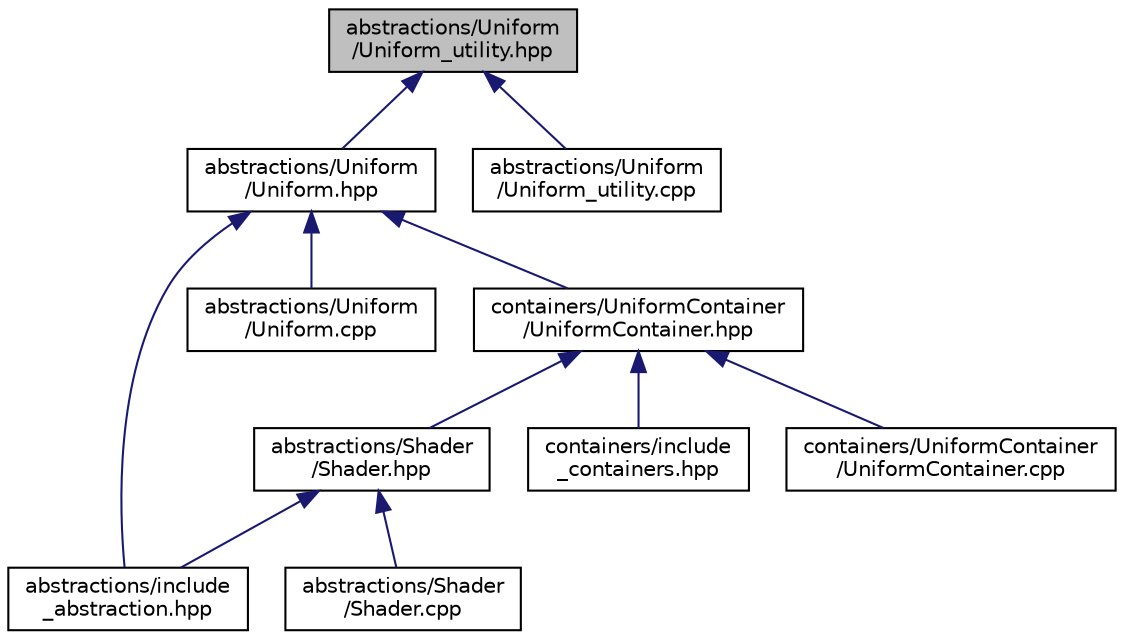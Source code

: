 digraph "abstractions/Uniform/Uniform_utility.hpp"
{
 // LATEX_PDF_SIZE
  edge [fontname="Helvetica",fontsize="10",labelfontname="Helvetica",labelfontsize="10"];
  node [fontname="Helvetica",fontsize="10",shape=record];
  Node1 [label="abstractions/Uniform\l/Uniform_utility.hpp",height=0.2,width=0.4,color="black", fillcolor="grey75", style="filled", fontcolor="black",tooltip=" "];
  Node1 -> Node2 [dir="back",color="midnightblue",fontsize="10",style="solid"];
  Node2 [label="abstractions/Uniform\l/Uniform.hpp",height=0.2,width=0.4,color="black", fillcolor="white", style="filled",URL="$Uniform_8hpp.html",tooltip=" "];
  Node2 -> Node3 [dir="back",color="midnightblue",fontsize="10",style="solid"];
  Node3 [label="abstractions/include\l_abstraction.hpp",height=0.2,width=0.4,color="black", fillcolor="white", style="filled",URL="$include__abstraction_8hpp.html",tooltip=" "];
  Node2 -> Node4 [dir="back",color="midnightblue",fontsize="10",style="solid"];
  Node4 [label="abstractions/Uniform\l/Uniform.cpp",height=0.2,width=0.4,color="black", fillcolor="white", style="filled",URL="$Uniform_8cpp.html",tooltip=" "];
  Node2 -> Node5 [dir="back",color="midnightblue",fontsize="10",style="solid"];
  Node5 [label="containers/UniformContainer\l/UniformContainer.hpp",height=0.2,width=0.4,color="black", fillcolor="white", style="filled",URL="$UniformContainer_8hpp.html",tooltip=" "];
  Node5 -> Node6 [dir="back",color="midnightblue",fontsize="10",style="solid"];
  Node6 [label="abstractions/Shader\l/Shader.hpp",height=0.2,width=0.4,color="black", fillcolor="white", style="filled",URL="$Shader_8hpp.html",tooltip=" "];
  Node6 -> Node3 [dir="back",color="midnightblue",fontsize="10",style="solid"];
  Node6 -> Node7 [dir="back",color="midnightblue",fontsize="10",style="solid"];
  Node7 [label="abstractions/Shader\l/Shader.cpp",height=0.2,width=0.4,color="black", fillcolor="white", style="filled",URL="$Shader_8cpp.html",tooltip=" "];
  Node5 -> Node8 [dir="back",color="midnightblue",fontsize="10",style="solid"];
  Node8 [label="containers/include\l_containers.hpp",height=0.2,width=0.4,color="black", fillcolor="white", style="filled",URL="$include__containers_8hpp.html",tooltip=" "];
  Node5 -> Node9 [dir="back",color="midnightblue",fontsize="10",style="solid"];
  Node9 [label="containers/UniformContainer\l/UniformContainer.cpp",height=0.2,width=0.4,color="black", fillcolor="white", style="filled",URL="$UniformContainer_8cpp.html",tooltip=" "];
  Node1 -> Node10 [dir="back",color="midnightblue",fontsize="10",style="solid"];
  Node10 [label="abstractions/Uniform\l/Uniform_utility.cpp",height=0.2,width=0.4,color="black", fillcolor="white", style="filled",URL="$Uniform__utility_8cpp.html",tooltip=" "];
}
